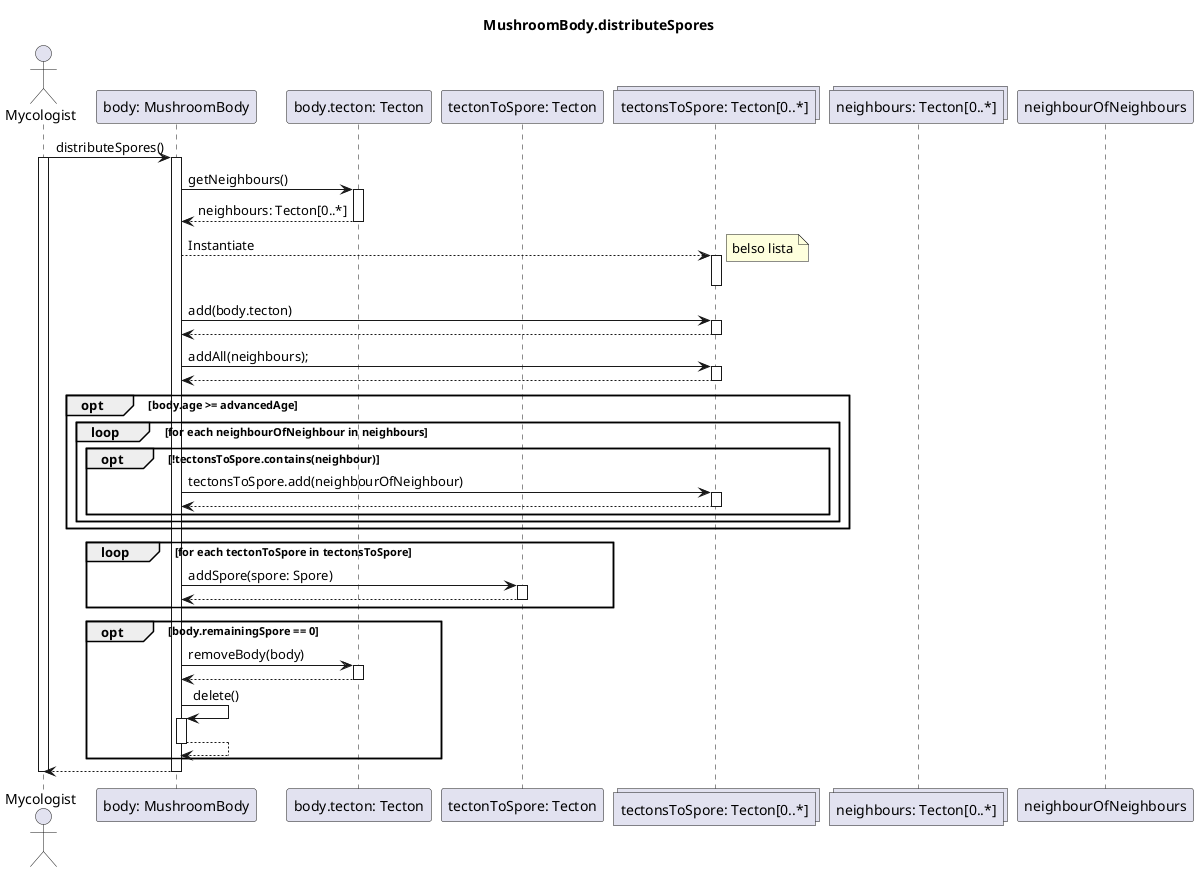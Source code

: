 @startuml DistributeSpore
title MushroomBody.distributeSpores

actor "Mycologist" as mycologist
participant "body: MushroomBody" as body
participant "body.tecton: Tecton" as tecton
participant "tectonToSpore: Tecton" as tectonToSpore
collections "tectonsToSpore: Tecton[0..*]" as tectons 

collections "neighbours: Tecton[0..*]"
participant "neighbourOfNeighbours"

mycologist -> body : distributeSpores()
activate mycologist
activate body

body -> tecton : getNeighbours()

activate tecton
tecton --> body : neighbours: Tecton[0..*]
deactivate tecton

body --> tectons: Instantiate
note right: belso lista
activate tectons
deactivate tectons

    
    body -> tectons: add(body.tecton)
    activate tectons
    tectons --> body
    deactivate tectons
    
    body -> tectons: addAll(neighbours);
    activate tectons
    tectons --> body
    deactivate tectons

    opt body.age >= advancedAge
        loop for each neighbourOfNeighbour in neighbours
            opt !tectonsToSpore.contains(neighbour)
                body -> tectons: tectonsToSpore.add(neighbourOfNeighbour)
                activate tectons
                tectons --> body
                deactivate tectons
            end
        end
    end

    loop for each tectonToSpore in tectonsToSpore
        body -> tectonToSpore : addSpore(spore: Spore)
        activate tectonToSpore
        tectonToSpore --> body 
        deactivate tectonToSpore

    end

    opt body.remainingSpore == 0
        body -> tecton : removeBody(body)
        activate tecton

        tecton --> body
        deactivate tecton

        body -> body: delete()
        activate body

        body --> body
        deactivate body
    end

mycologist <-- body
deactivate body
deactivate mycologist

@enduml